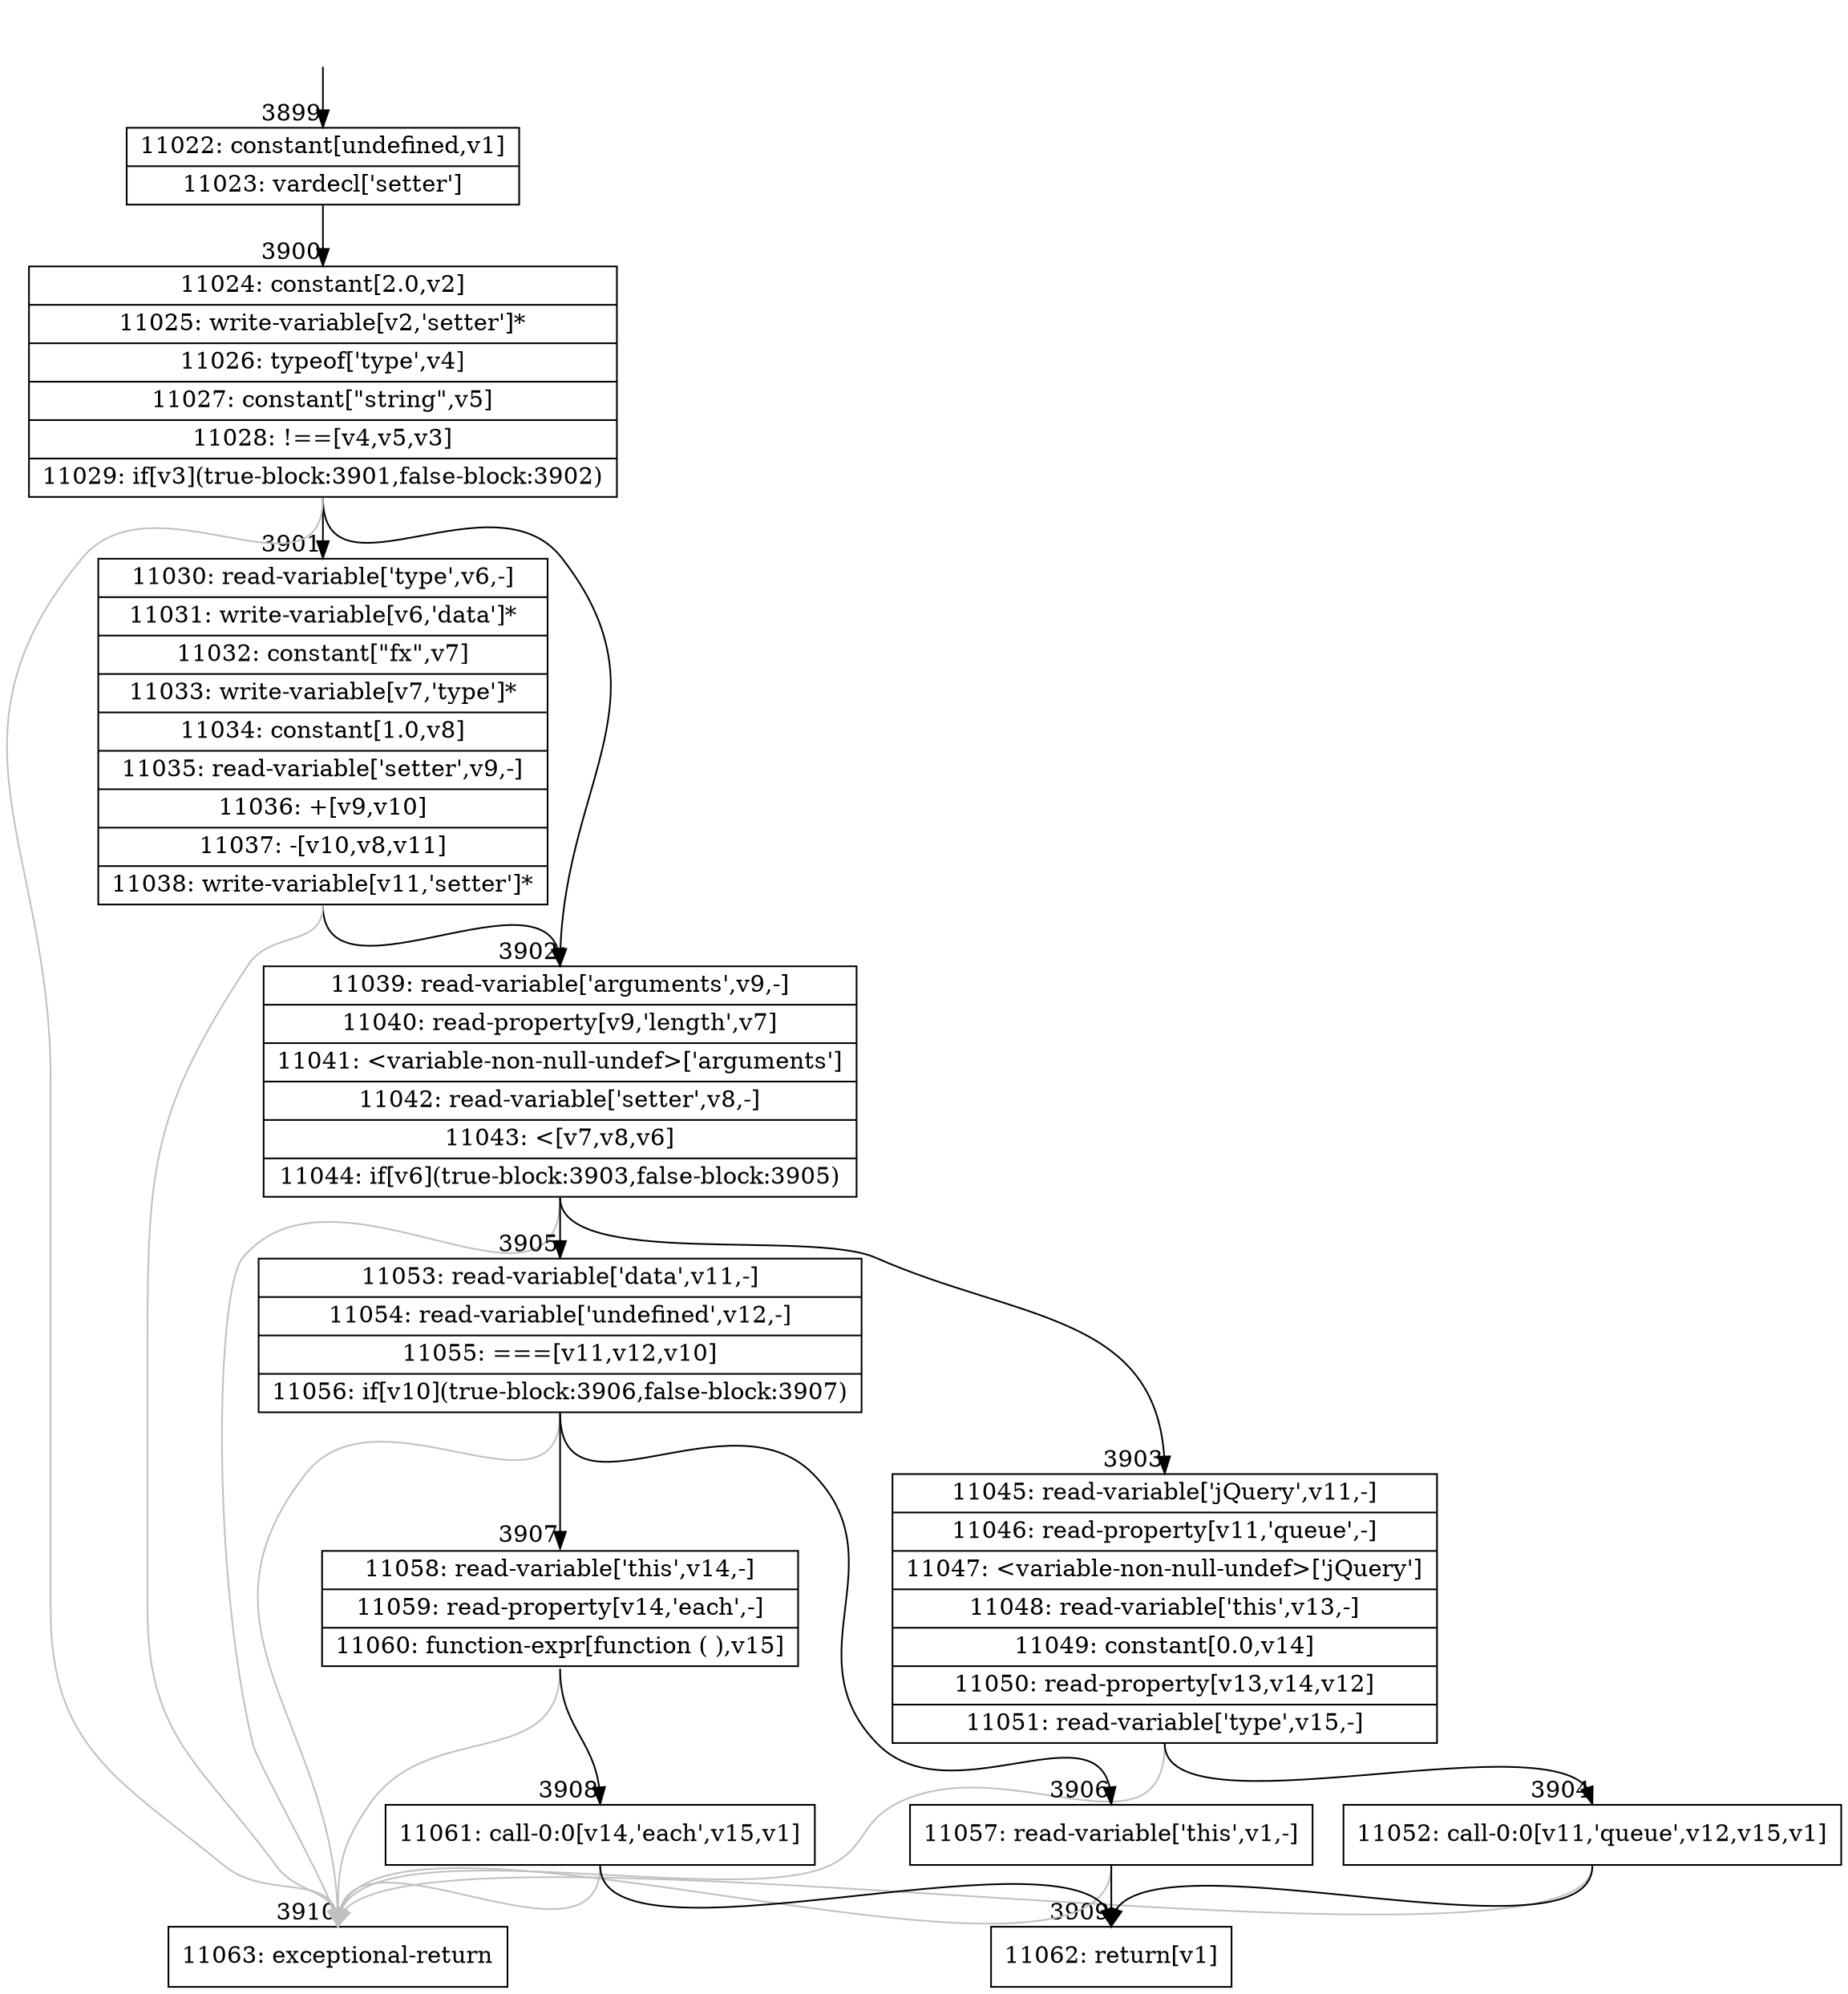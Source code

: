 digraph {
rankdir="TD"
BB_entry260[shape=none,label=""];
BB_entry260 -> BB3899 [tailport=s, headport=n, headlabel="    3899"]
BB3899 [shape=record label="{11022: constant[undefined,v1]|11023: vardecl['setter']}" ] 
BB3899 -> BB3900 [tailport=s, headport=n, headlabel="      3900"]
BB3900 [shape=record label="{11024: constant[2.0,v2]|11025: write-variable[v2,'setter']*|11026: typeof['type',v4]|11027: constant[\"string\",v5]|11028: !==[v4,v5,v3]|11029: if[v3](true-block:3901,false-block:3902)}" ] 
BB3900 -> BB3901 [tailport=s, headport=n, headlabel="      3901"]
BB3900 -> BB3902 [tailport=s, headport=n, headlabel="      3902"]
BB3900 -> BB3910 [tailport=s, headport=n, color=gray, headlabel="      3910"]
BB3901 [shape=record label="{11030: read-variable['type',v6,-]|11031: write-variable[v6,'data']*|11032: constant[\"fx\",v7]|11033: write-variable[v7,'type']*|11034: constant[1.0,v8]|11035: read-variable['setter',v9,-]|11036: +[v9,v10]|11037: -[v10,v8,v11]|11038: write-variable[v11,'setter']*}" ] 
BB3901 -> BB3902 [tailport=s, headport=n]
BB3901 -> BB3910 [tailport=s, headport=n, color=gray]
BB3902 [shape=record label="{11039: read-variable['arguments',v9,-]|11040: read-property[v9,'length',v7]|11041: \<variable-non-null-undef\>['arguments']|11042: read-variable['setter',v8,-]|11043: \<[v7,v8,v6]|11044: if[v6](true-block:3903,false-block:3905)}" ] 
BB3902 -> BB3903 [tailport=s, headport=n, headlabel="      3903"]
BB3902 -> BB3905 [tailport=s, headport=n, headlabel="      3905"]
BB3902 -> BB3910 [tailport=s, headport=n, color=gray]
BB3903 [shape=record label="{11045: read-variable['jQuery',v11,-]|11046: read-property[v11,'queue',-]|11047: \<variable-non-null-undef\>['jQuery']|11048: read-variable['this',v13,-]|11049: constant[0.0,v14]|11050: read-property[v13,v14,v12]|11051: read-variable['type',v15,-]}" ] 
BB3903 -> BB3904 [tailport=s, headport=n, headlabel="      3904"]
BB3903 -> BB3910 [tailport=s, headport=n, color=gray]
BB3904 [shape=record label="{11052: call-0:0[v11,'queue',v12,v15,v1]}" ] 
BB3904 -> BB3909 [tailport=s, headport=n, headlabel="      3909"]
BB3904 -> BB3910 [tailport=s, headport=n, color=gray]
BB3905 [shape=record label="{11053: read-variable['data',v11,-]|11054: read-variable['undefined',v12,-]|11055: ===[v11,v12,v10]|11056: if[v10](true-block:3906,false-block:3907)}" ] 
BB3905 -> BB3906 [tailport=s, headport=n, headlabel="      3906"]
BB3905 -> BB3907 [tailport=s, headport=n, headlabel="      3907"]
BB3905 -> BB3910 [tailport=s, headport=n, color=gray]
BB3906 [shape=record label="{11057: read-variable['this',v1,-]}" ] 
BB3906 -> BB3909 [tailport=s, headport=n]
BB3906 -> BB3910 [tailport=s, headport=n, color=gray]
BB3907 [shape=record label="{11058: read-variable['this',v14,-]|11059: read-property[v14,'each',-]|11060: function-expr[function ( ),v15]}" ] 
BB3907 -> BB3908 [tailport=s, headport=n, headlabel="      3908"]
BB3907 -> BB3910 [tailport=s, headport=n, color=gray]
BB3908 [shape=record label="{11061: call-0:0[v14,'each',v15,v1]}" ] 
BB3908 -> BB3909 [tailport=s, headport=n]
BB3908 -> BB3910 [tailport=s, headport=n, color=gray]
BB3909 [shape=record label="{11062: return[v1]}" ] 
BB3910 [shape=record label="{11063: exceptional-return}" ] 
}
